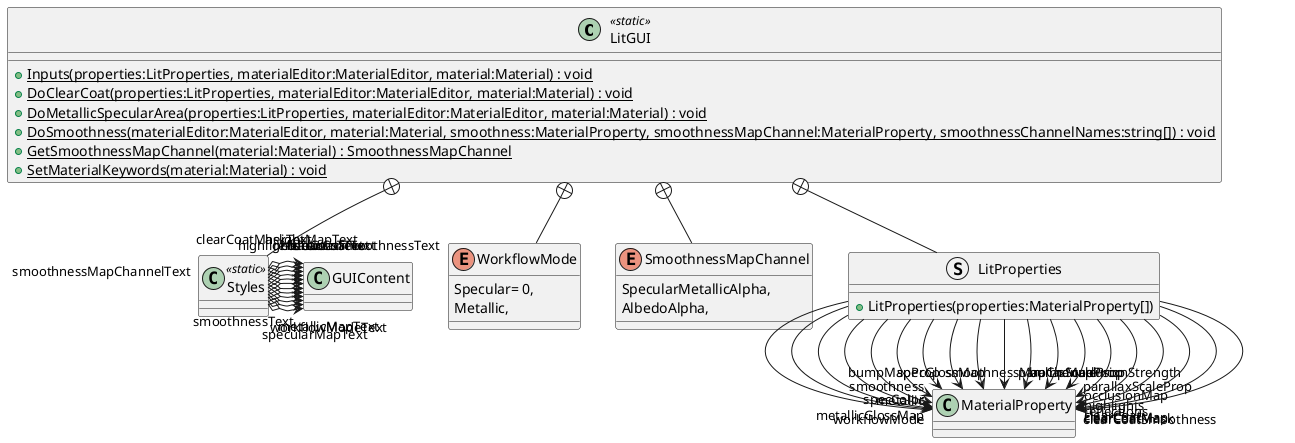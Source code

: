 @startuml
class LitGUI <<static>> {
    + {static} Inputs(properties:LitProperties, materialEditor:MaterialEditor, material:Material) : void
    + {static} DoClearCoat(properties:LitProperties, materialEditor:MaterialEditor, material:Material) : void
    + {static} DoMetallicSpecularArea(properties:LitProperties, materialEditor:MaterialEditor, material:Material) : void
    + {static} DoSmoothness(materialEditor:MaterialEditor, material:Material, smoothness:MaterialProperty, smoothnessMapChannel:MaterialProperty, smoothnessChannelNames:string[]) : void
    + {static} GetSmoothnessMapChannel(material:Material) : SmoothnessMapChannel
    + {static} SetMaterialKeywords(material:Material) : void
}
enum WorkflowMode {
    Specular= 0,
    Metallic,
}
enum SmoothnessMapChannel {
    SpecularMetallicAlpha,
    AlbedoAlpha,
}
class Styles <<static>> {
}
struct LitProperties {
    + LitProperties(properties:MaterialProperty[])
}
LitGUI +-- WorkflowMode
LitGUI +-- SmoothnessMapChannel
LitGUI +-- Styles
Styles o-> "workflowModeText" GUIContent
Styles o-> "specularMapText" GUIContent
Styles o-> "metallicMapText" GUIContent
Styles o-> "smoothnessText" GUIContent
Styles o-> "smoothnessMapChannelText" GUIContent
Styles o-> "highlightsText" GUIContent
Styles o-> "reflectionsText" GUIContent
Styles o-> "heightMapText" GUIContent
Styles o-> "occlusionText" GUIContent
Styles o-> "clearCoatText" GUIContent
Styles o-> "clearCoatMaskText" GUIContent
Styles o-> "clearCoatSmoothnessText" GUIContent
LitGUI +-- LitProperties
LitProperties --> "workflowMode" MaterialProperty
LitProperties --> "metallic" MaterialProperty
LitProperties --> "specColor" MaterialProperty
LitProperties --> "metallicGlossMap" MaterialProperty
LitProperties --> "specGlossMap" MaterialProperty
LitProperties --> "smoothness" MaterialProperty
LitProperties --> "smoothnessMapChannel" MaterialProperty
LitProperties --> "bumpMapProp" MaterialProperty
LitProperties --> "bumpScaleProp" MaterialProperty
LitProperties --> "parallaxMapProp" MaterialProperty
LitProperties --> "parallaxScaleProp" MaterialProperty
LitProperties --> "occlusionStrength" MaterialProperty
LitProperties --> "occlusionMap" MaterialProperty
LitProperties --> "highlights" MaterialProperty
LitProperties --> "reflections" MaterialProperty
LitProperties --> "clearCoat" MaterialProperty
LitProperties --> "clearCoatMap" MaterialProperty
LitProperties --> "clearCoatMask" MaterialProperty
LitProperties --> "clearCoatSmoothness" MaterialProperty
@enduml
